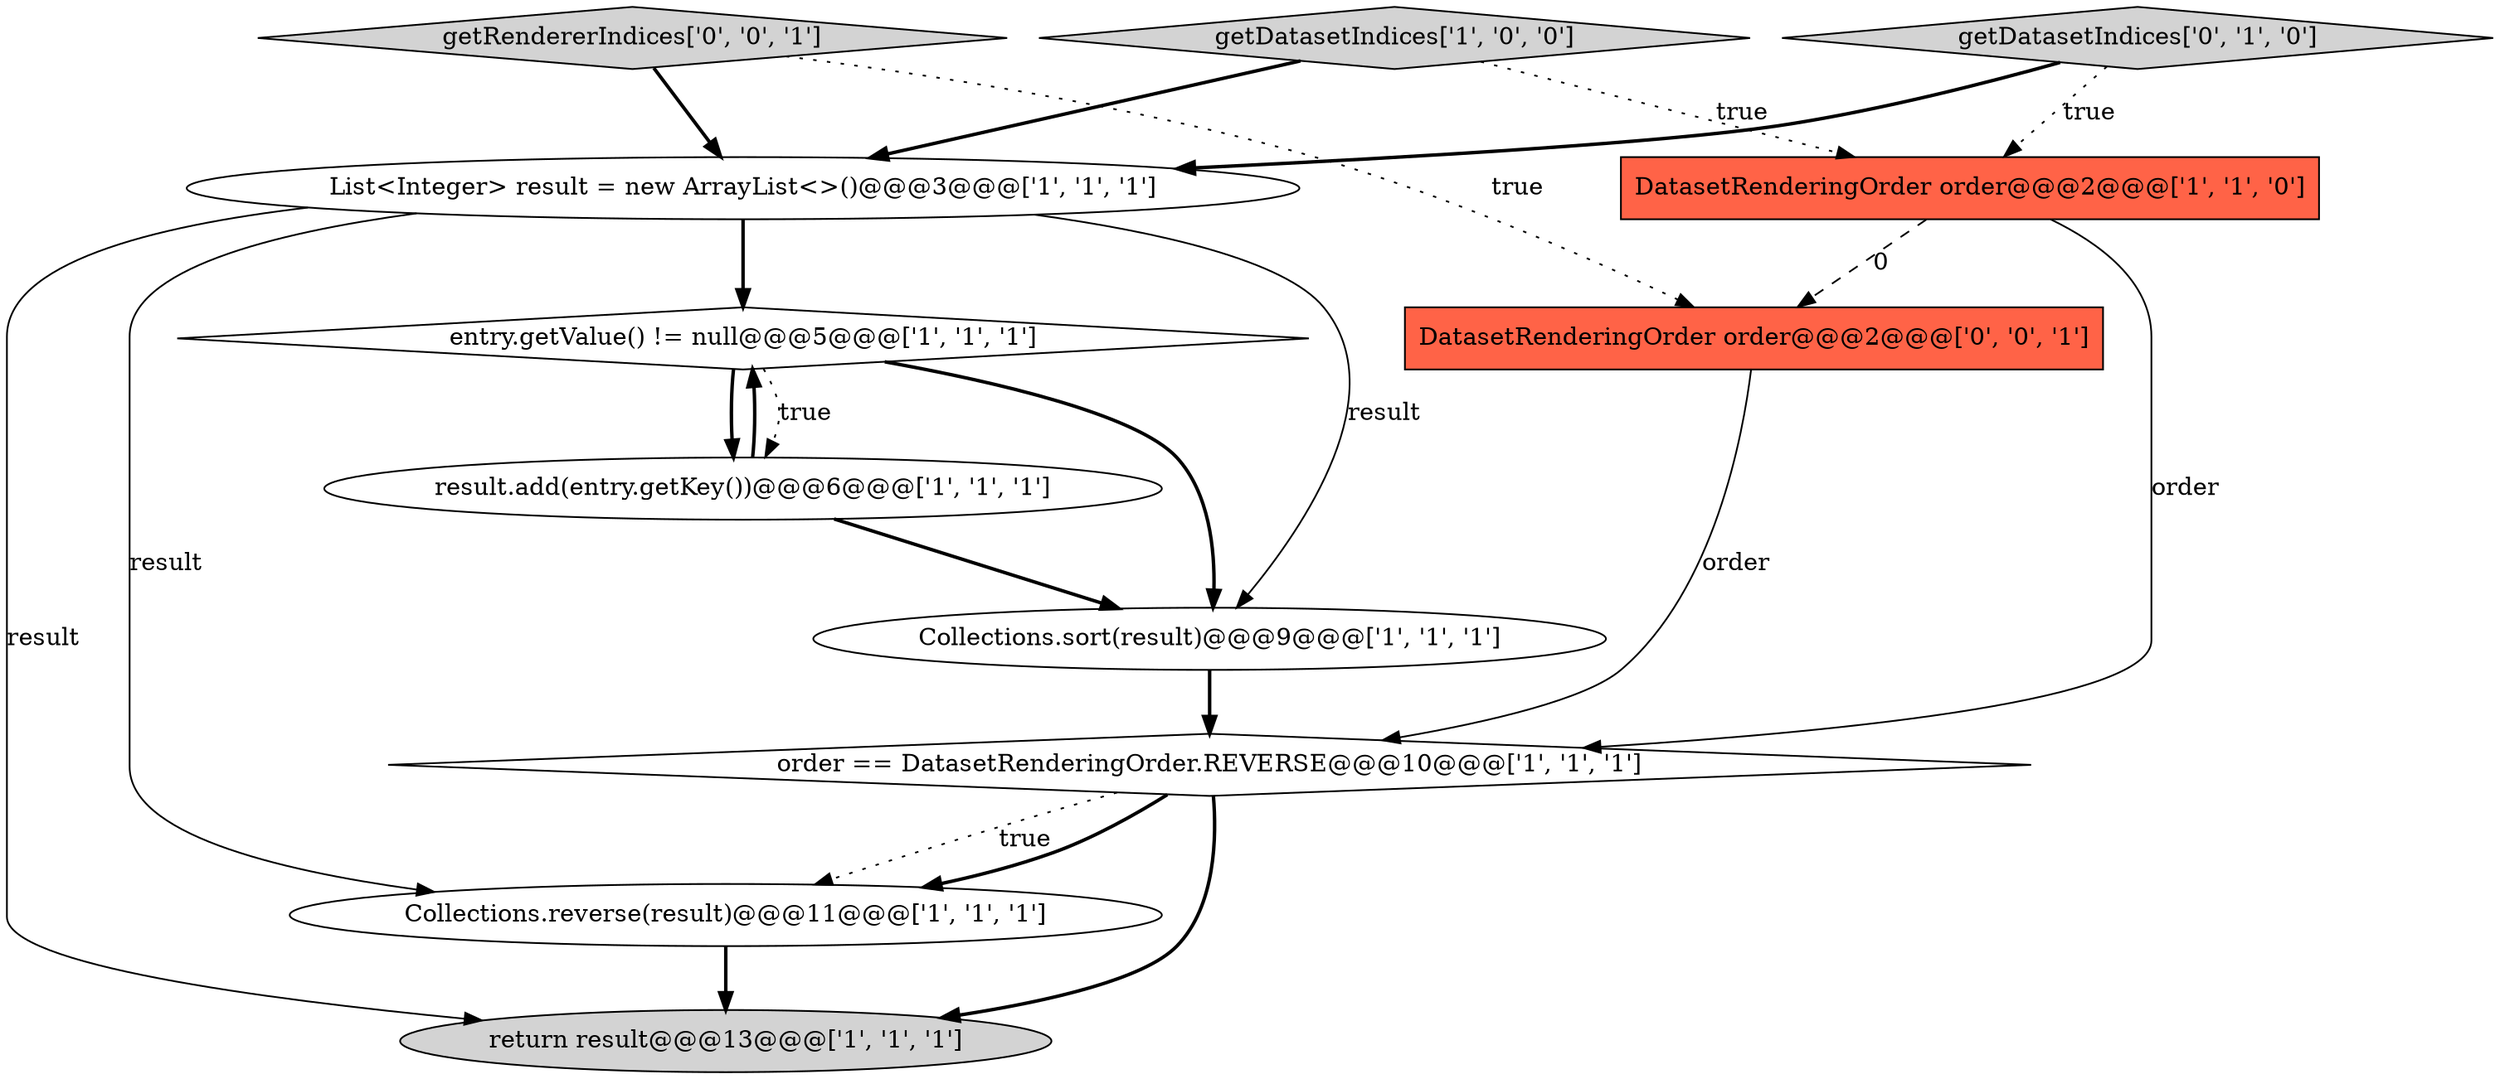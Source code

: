 digraph {
7 [style = filled, label = "Collections.reverse(result)@@@11@@@['1', '1', '1']", fillcolor = white, shape = ellipse image = "AAA0AAABBB1BBB"];
6 [style = filled, label = "order == DatasetRenderingOrder.REVERSE@@@10@@@['1', '1', '1']", fillcolor = white, shape = diamond image = "AAA0AAABBB1BBB"];
0 [style = filled, label = "List<Integer> result = new ArrayList<>()@@@3@@@['1', '1', '1']", fillcolor = white, shape = ellipse image = "AAA0AAABBB1BBB"];
4 [style = filled, label = "result.add(entry.getKey())@@@6@@@['1', '1', '1']", fillcolor = white, shape = ellipse image = "AAA0AAABBB1BBB"];
11 [style = filled, label = "DatasetRenderingOrder order@@@2@@@['0', '0', '1']", fillcolor = tomato, shape = box image = "AAA0AAABBB3BBB"];
1 [style = filled, label = "getDatasetIndices['1', '0', '0']", fillcolor = lightgray, shape = diamond image = "AAA0AAABBB1BBB"];
5 [style = filled, label = "entry.getValue() != null@@@5@@@['1', '1', '1']", fillcolor = white, shape = diamond image = "AAA0AAABBB1BBB"];
8 [style = filled, label = "Collections.sort(result)@@@9@@@['1', '1', '1']", fillcolor = white, shape = ellipse image = "AAA0AAABBB1BBB"];
3 [style = filled, label = "return result@@@13@@@['1', '1', '1']", fillcolor = lightgray, shape = ellipse image = "AAA0AAABBB1BBB"];
10 [style = filled, label = "getRendererIndices['0', '0', '1']", fillcolor = lightgray, shape = diamond image = "AAA0AAABBB3BBB"];
2 [style = filled, label = "DatasetRenderingOrder order@@@2@@@['1', '1', '0']", fillcolor = tomato, shape = box image = "AAA0AAABBB1BBB"];
9 [style = filled, label = "getDatasetIndices['0', '1', '0']", fillcolor = lightgray, shape = diamond image = "AAA0AAABBB2BBB"];
5->8 [style = bold, label=""];
0->8 [style = solid, label="result"];
6->7 [style = dotted, label="true"];
0->7 [style = solid, label="result"];
4->5 [style = bold, label=""];
5->4 [style = dotted, label="true"];
4->8 [style = bold, label=""];
9->0 [style = bold, label=""];
8->6 [style = bold, label=""];
9->2 [style = dotted, label="true"];
5->4 [style = bold, label=""];
7->3 [style = bold, label=""];
6->3 [style = bold, label=""];
0->3 [style = solid, label="result"];
2->6 [style = solid, label="order"];
1->2 [style = dotted, label="true"];
2->11 [style = dashed, label="0"];
11->6 [style = solid, label="order"];
0->5 [style = bold, label=""];
6->7 [style = bold, label=""];
10->11 [style = dotted, label="true"];
10->0 [style = bold, label=""];
1->0 [style = bold, label=""];
}
